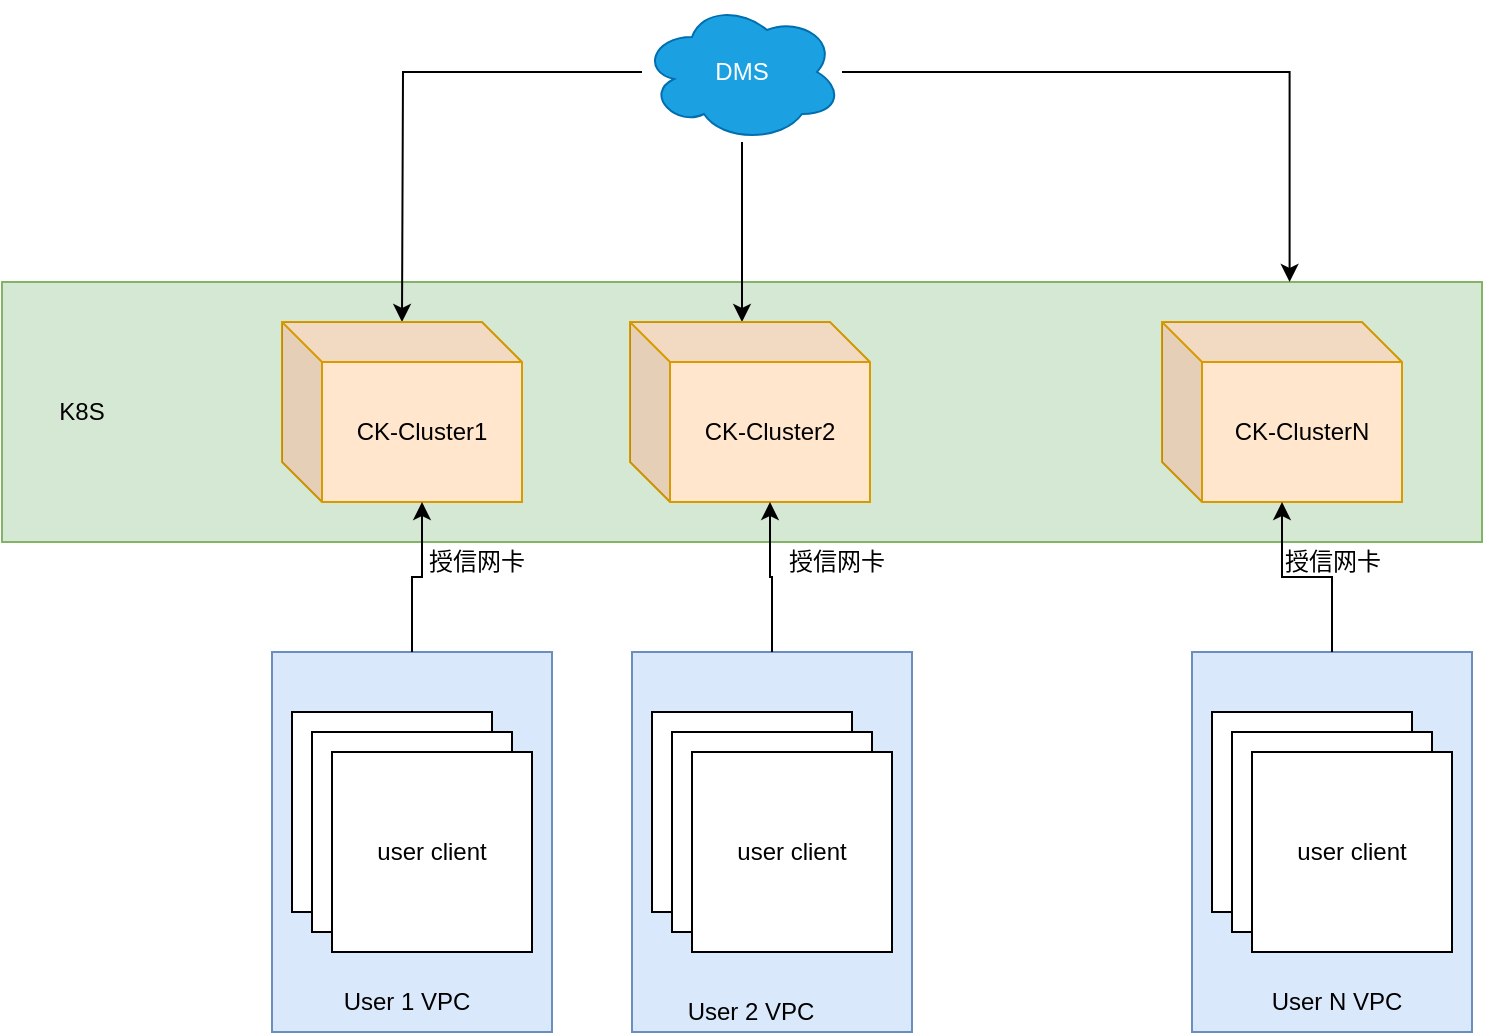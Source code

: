 <mxfile version="13.3.5" type="github">
  <diagram id="ppNwywsPstjIZ1vi7Pwg" name="Page-1">
    <mxGraphModel dx="1422" dy="762" grid="1" gridSize="10" guides="1" tooltips="1" connect="1" arrows="1" fold="1" page="1" pageScale="1" pageWidth="827" pageHeight="1169" math="0" shadow="0">
      <root>
        <mxCell id="0" />
        <mxCell id="1" parent="0" />
        <mxCell id="BPgtZbZkgOXDXsZjRvmb-34" value="" style="rounded=0;whiteSpace=wrap;html=1;rotation=90;fillColor=#dae8fc;strokeColor=#6c8ebf;" parent="1" vertex="1">
          <mxGeometry x="620" y="420" width="190" height="140" as="geometry" />
        </mxCell>
        <mxCell id="BPgtZbZkgOXDXsZjRvmb-35" value="" style="rounded=0;whiteSpace=wrap;html=1;rotation=90;fillColor=#dae8fc;strokeColor=#6c8ebf;" parent="1" vertex="1">
          <mxGeometry x="340" y="420" width="190" height="140" as="geometry" />
        </mxCell>
        <mxCell id="BPgtZbZkgOXDXsZjRvmb-33" value="" style="rounded=0;whiteSpace=wrap;html=1;rotation=90;fillColor=#dae8fc;strokeColor=#6c8ebf;" parent="1" vertex="1">
          <mxGeometry x="160" y="420" width="190" height="140" as="geometry" />
        </mxCell>
        <mxCell id="BPgtZbZkgOXDXsZjRvmb-15" value="" style="rounded=0;whiteSpace=wrap;html=1;fillColor=#d5e8d4;strokeColor=#82b366;" parent="1" vertex="1">
          <mxGeometry x="50" y="210" width="740" height="130" as="geometry" />
        </mxCell>
        <mxCell id="BPgtZbZkgOXDXsZjRvmb-8" style="edgeStyle=orthogonalEdgeStyle;rounded=0;orthogonalLoop=1;jettySize=auto;html=1;entryX=0.5;entryY=0;entryDx=0;entryDy=0;" parent="1" source="BPgtZbZkgOXDXsZjRvmb-4" edge="1">
          <mxGeometry relative="1" as="geometry">
            <mxPoint x="250" y="230" as="targetPoint" />
          </mxGeometry>
        </mxCell>
        <mxCell id="BPgtZbZkgOXDXsZjRvmb-9" style="edgeStyle=orthogonalEdgeStyle;rounded=0;orthogonalLoop=1;jettySize=auto;html=1;" parent="1" source="BPgtZbZkgOXDXsZjRvmb-4" edge="1">
          <mxGeometry relative="1" as="geometry">
            <mxPoint x="420" y="230" as="targetPoint" />
            <Array as="points">
              <mxPoint x="420" y="140" />
              <mxPoint x="420" y="140" />
            </Array>
          </mxGeometry>
        </mxCell>
        <mxCell id="BPgtZbZkgOXDXsZjRvmb-10" style="edgeStyle=orthogonalEdgeStyle;rounded=0;orthogonalLoop=1;jettySize=auto;html=1;entryX=0.87;entryY=0;entryDx=0;entryDy=0;entryPerimeter=0;" parent="1" source="BPgtZbZkgOXDXsZjRvmb-4" edge="1" target="BPgtZbZkgOXDXsZjRvmb-15">
          <mxGeometry relative="1" as="geometry">
            <mxPoint x="590" y="230" as="targetPoint" />
            <Array as="points">
              <mxPoint x="694" y="105" />
            </Array>
          </mxGeometry>
        </mxCell>
        <mxCell id="BPgtZbZkgOXDXsZjRvmb-4" value="DMS" style="ellipse;shape=cloud;whiteSpace=wrap;html=1;fillColor=#1ba1e2;strokeColor=#006EAF;fontColor=#ffffff;" parent="1" vertex="1">
          <mxGeometry x="370" y="70" width="100" height="70" as="geometry" />
        </mxCell>
        <mxCell id="BPgtZbZkgOXDXsZjRvmb-12" value="&lt;span&gt;CK-Cluster1&lt;/span&gt;" style="shape=cube;whiteSpace=wrap;html=1;boundedLbl=1;backgroundOutline=1;darkOpacity=0.05;darkOpacity2=0.1;fillColor=#ffe6cc;strokeColor=#d79b00;" parent="1" vertex="1">
          <mxGeometry x="190" y="230" width="120" height="90" as="geometry" />
        </mxCell>
        <mxCell id="BPgtZbZkgOXDXsZjRvmb-13" value="&lt;span&gt;CK-Cluster2&lt;/span&gt;" style="shape=cube;whiteSpace=wrap;html=1;boundedLbl=1;backgroundOutline=1;darkOpacity=0.05;darkOpacity2=0.1;fillColor=#ffe6cc;strokeColor=#d79b00;" parent="1" vertex="1">
          <mxGeometry x="364" y="230" width="120" height="90" as="geometry" />
        </mxCell>
        <mxCell id="BPgtZbZkgOXDXsZjRvmb-14" value="&lt;span&gt;CK-ClusterN&lt;/span&gt;" style="shape=cube;whiteSpace=wrap;html=1;boundedLbl=1;backgroundOutline=1;darkOpacity=0.05;darkOpacity2=0.1;fillColor=#ffe6cc;strokeColor=#d79b00;" parent="1" vertex="1">
          <mxGeometry x="630" y="230" width="120" height="90" as="geometry" />
        </mxCell>
        <mxCell id="BPgtZbZkgOXDXsZjRvmb-17" value="K8S" style="text;html=1;strokeColor=none;fillColor=none;align=center;verticalAlign=middle;whiteSpace=wrap;rounded=0;" parent="1" vertex="1">
          <mxGeometry x="70" y="265" width="40" height="20" as="geometry" />
        </mxCell>
        <mxCell id="BPgtZbZkgOXDXsZjRvmb-18" value="user client" style="whiteSpace=wrap;html=1;aspect=fixed;" parent="1" vertex="1">
          <mxGeometry x="195" y="425" width="100" height="100" as="geometry" />
        </mxCell>
        <mxCell id="BPgtZbZkgOXDXsZjRvmb-24" value="user client" style="whiteSpace=wrap;html=1;aspect=fixed;" parent="1" vertex="1">
          <mxGeometry x="205" y="435" width="100" height="100" as="geometry" />
        </mxCell>
        <mxCell id="BPgtZbZkgOXDXsZjRvmb-25" value="user client" style="whiteSpace=wrap;html=1;aspect=fixed;" parent="1" vertex="1">
          <mxGeometry x="215" y="445" width="100" height="100" as="geometry" />
        </mxCell>
        <mxCell id="BPgtZbZkgOXDXsZjRvmb-26" value="user client" style="whiteSpace=wrap;html=1;aspect=fixed;" parent="1" vertex="1">
          <mxGeometry x="375" y="425" width="100" height="100" as="geometry" />
        </mxCell>
        <mxCell id="BPgtZbZkgOXDXsZjRvmb-27" value="user client" style="whiteSpace=wrap;html=1;aspect=fixed;" parent="1" vertex="1">
          <mxGeometry x="385" y="435" width="100" height="100" as="geometry" />
        </mxCell>
        <mxCell id="BPgtZbZkgOXDXsZjRvmb-28" value="user client" style="whiteSpace=wrap;html=1;aspect=fixed;" parent="1" vertex="1">
          <mxGeometry x="395" y="445" width="100" height="100" as="geometry" />
        </mxCell>
        <mxCell id="BPgtZbZkgOXDXsZjRvmb-29" value="user client" style="whiteSpace=wrap;html=1;aspect=fixed;" parent="1" vertex="1">
          <mxGeometry x="655" y="425" width="100" height="100" as="geometry" />
        </mxCell>
        <mxCell id="BPgtZbZkgOXDXsZjRvmb-30" value="user client" style="whiteSpace=wrap;html=1;aspect=fixed;" parent="1" vertex="1">
          <mxGeometry x="665" y="435" width="100" height="100" as="geometry" />
        </mxCell>
        <mxCell id="BPgtZbZkgOXDXsZjRvmb-31" value="user client" style="whiteSpace=wrap;html=1;aspect=fixed;" parent="1" vertex="1">
          <mxGeometry x="675" y="445" width="100" height="100" as="geometry" />
        </mxCell>
        <mxCell id="BPgtZbZkgOXDXsZjRvmb-36" style="edgeStyle=orthogonalEdgeStyle;rounded=0;orthogonalLoop=1;jettySize=auto;html=1;entryX=0;entryY=0;entryDx=70;entryDy=90;entryPerimeter=0;" parent="1" source="BPgtZbZkgOXDXsZjRvmb-33" target="BPgtZbZkgOXDXsZjRvmb-12" edge="1">
          <mxGeometry relative="1" as="geometry" />
        </mxCell>
        <mxCell id="BPgtZbZkgOXDXsZjRvmb-37" style="edgeStyle=orthogonalEdgeStyle;rounded=0;orthogonalLoop=1;jettySize=auto;html=1;entryX=0;entryY=0;entryDx=70;entryDy=90;entryPerimeter=0;" parent="1" source="BPgtZbZkgOXDXsZjRvmb-35" target="BPgtZbZkgOXDXsZjRvmb-13" edge="1">
          <mxGeometry relative="1" as="geometry" />
        </mxCell>
        <mxCell id="BPgtZbZkgOXDXsZjRvmb-38" style="edgeStyle=orthogonalEdgeStyle;rounded=0;orthogonalLoop=1;jettySize=auto;html=1;" parent="1" source="BPgtZbZkgOXDXsZjRvmb-34" target="BPgtZbZkgOXDXsZjRvmb-14" edge="1">
          <mxGeometry relative="1" as="geometry" />
        </mxCell>
        <mxCell id="BPgtZbZkgOXDXsZjRvmb-39" value="User 1 VPC" style="text;html=1;strokeColor=none;fillColor=none;align=center;verticalAlign=middle;whiteSpace=wrap;rounded=0;" parent="1" vertex="1">
          <mxGeometry x="205" y="560" width="95" height="20" as="geometry" />
        </mxCell>
        <mxCell id="BPgtZbZkgOXDXsZjRvmb-40" value="User 2 VPC" style="text;html=1;strokeColor=none;fillColor=none;align=center;verticalAlign=middle;whiteSpace=wrap;rounded=0;" parent="1" vertex="1">
          <mxGeometry x="376.5" y="565" width="95" height="20" as="geometry" />
        </mxCell>
        <mxCell id="BPgtZbZkgOXDXsZjRvmb-41" value="User N VPC" style="text;html=1;strokeColor=none;fillColor=none;align=center;verticalAlign=middle;whiteSpace=wrap;rounded=0;" parent="1" vertex="1">
          <mxGeometry x="670" y="560" width="95" height="20" as="geometry" />
        </mxCell>
        <mxCell id="BPgtZbZkgOXDXsZjRvmb-42" value="授信网卡" style="text;html=1;strokeColor=none;fillColor=none;align=center;verticalAlign=middle;whiteSpace=wrap;rounded=0;" parent="1" vertex="1">
          <mxGeometry x="250" y="340" width="75" height="20" as="geometry" />
        </mxCell>
        <mxCell id="BPgtZbZkgOXDXsZjRvmb-43" value="授信网卡" style="text;html=1;strokeColor=none;fillColor=none;align=center;verticalAlign=middle;whiteSpace=wrap;rounded=0;" parent="1" vertex="1">
          <mxGeometry x="430" y="340" width="75" height="20" as="geometry" />
        </mxCell>
        <mxCell id="BPgtZbZkgOXDXsZjRvmb-44" value="授信网卡" style="text;html=1;strokeColor=none;fillColor=none;align=center;verticalAlign=middle;whiteSpace=wrap;rounded=0;" parent="1" vertex="1">
          <mxGeometry x="677.5" y="340" width="75" height="20" as="geometry" />
        </mxCell>
      </root>
    </mxGraphModel>
  </diagram>
</mxfile>
